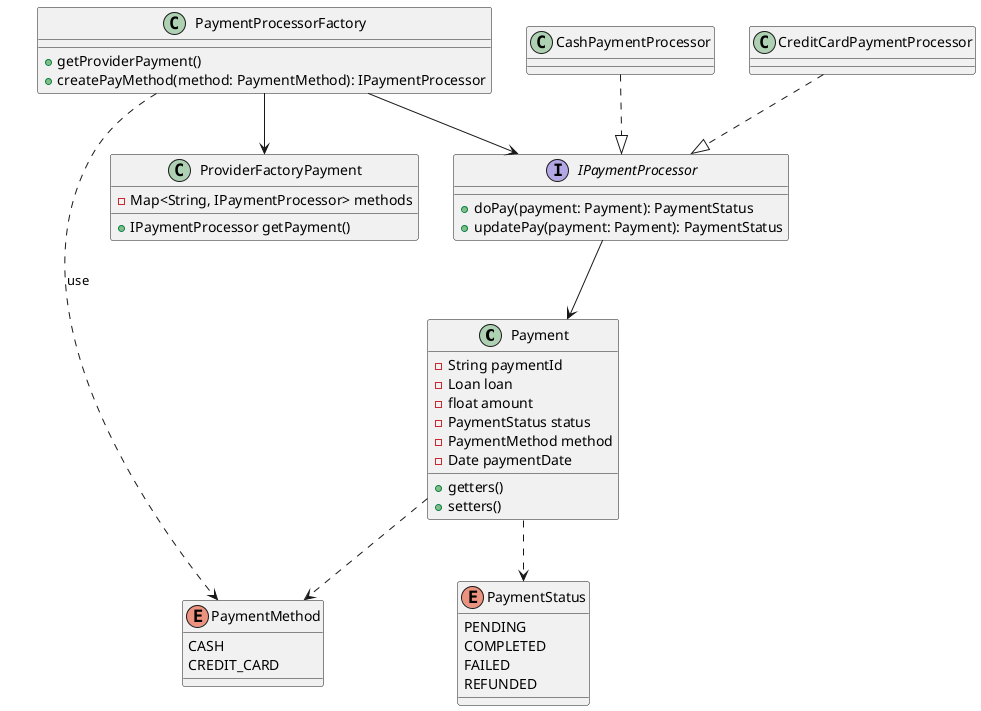 @startuml Pattern factory payment

class Payment{
    - String paymentId
    - Loan loan
    - float amount
    - PaymentStatus status
    - PaymentMethod method
    - Date paymentDate
    + getters()
    + setters()
}

enum PaymentStatus {
    PENDING
    COMPLETED
    FAILED
    REFUNDED
}

enum PaymentMethod {
    CASH
    CREDIT_CARD
}

class PaymentProcessorFactory{
    + getProviderPayment()
    + createPayMethod(method: PaymentMethod): IPaymentProcessor
}

class ProviderFactoryPayment {
    - Map<String, IPaymentProcessor> methods
    + IPaymentProcessor getPayment()
}

interface IPaymentProcessor{
    + doPay(payment: Payment): PaymentStatus
    + updatePay(payment: Payment): PaymentStatus
}

class CashPaymentProcessor{

}

class CreditCardPaymentProcessor{

}
CashPaymentProcessor ..|> IPaymentProcessor
CreditCardPaymentProcessor ..|> IPaymentProcessor
PaymentProcessorFactory --> IPaymentProcessor
PaymentProcessorFactory ..> PaymentMethod : use
Payment ..> PaymentStatus
Payment ..> PaymentMethod
PaymentProcessorFactory --> ProviderFactoryPayment
IPaymentProcessor --> Payment

@enduml